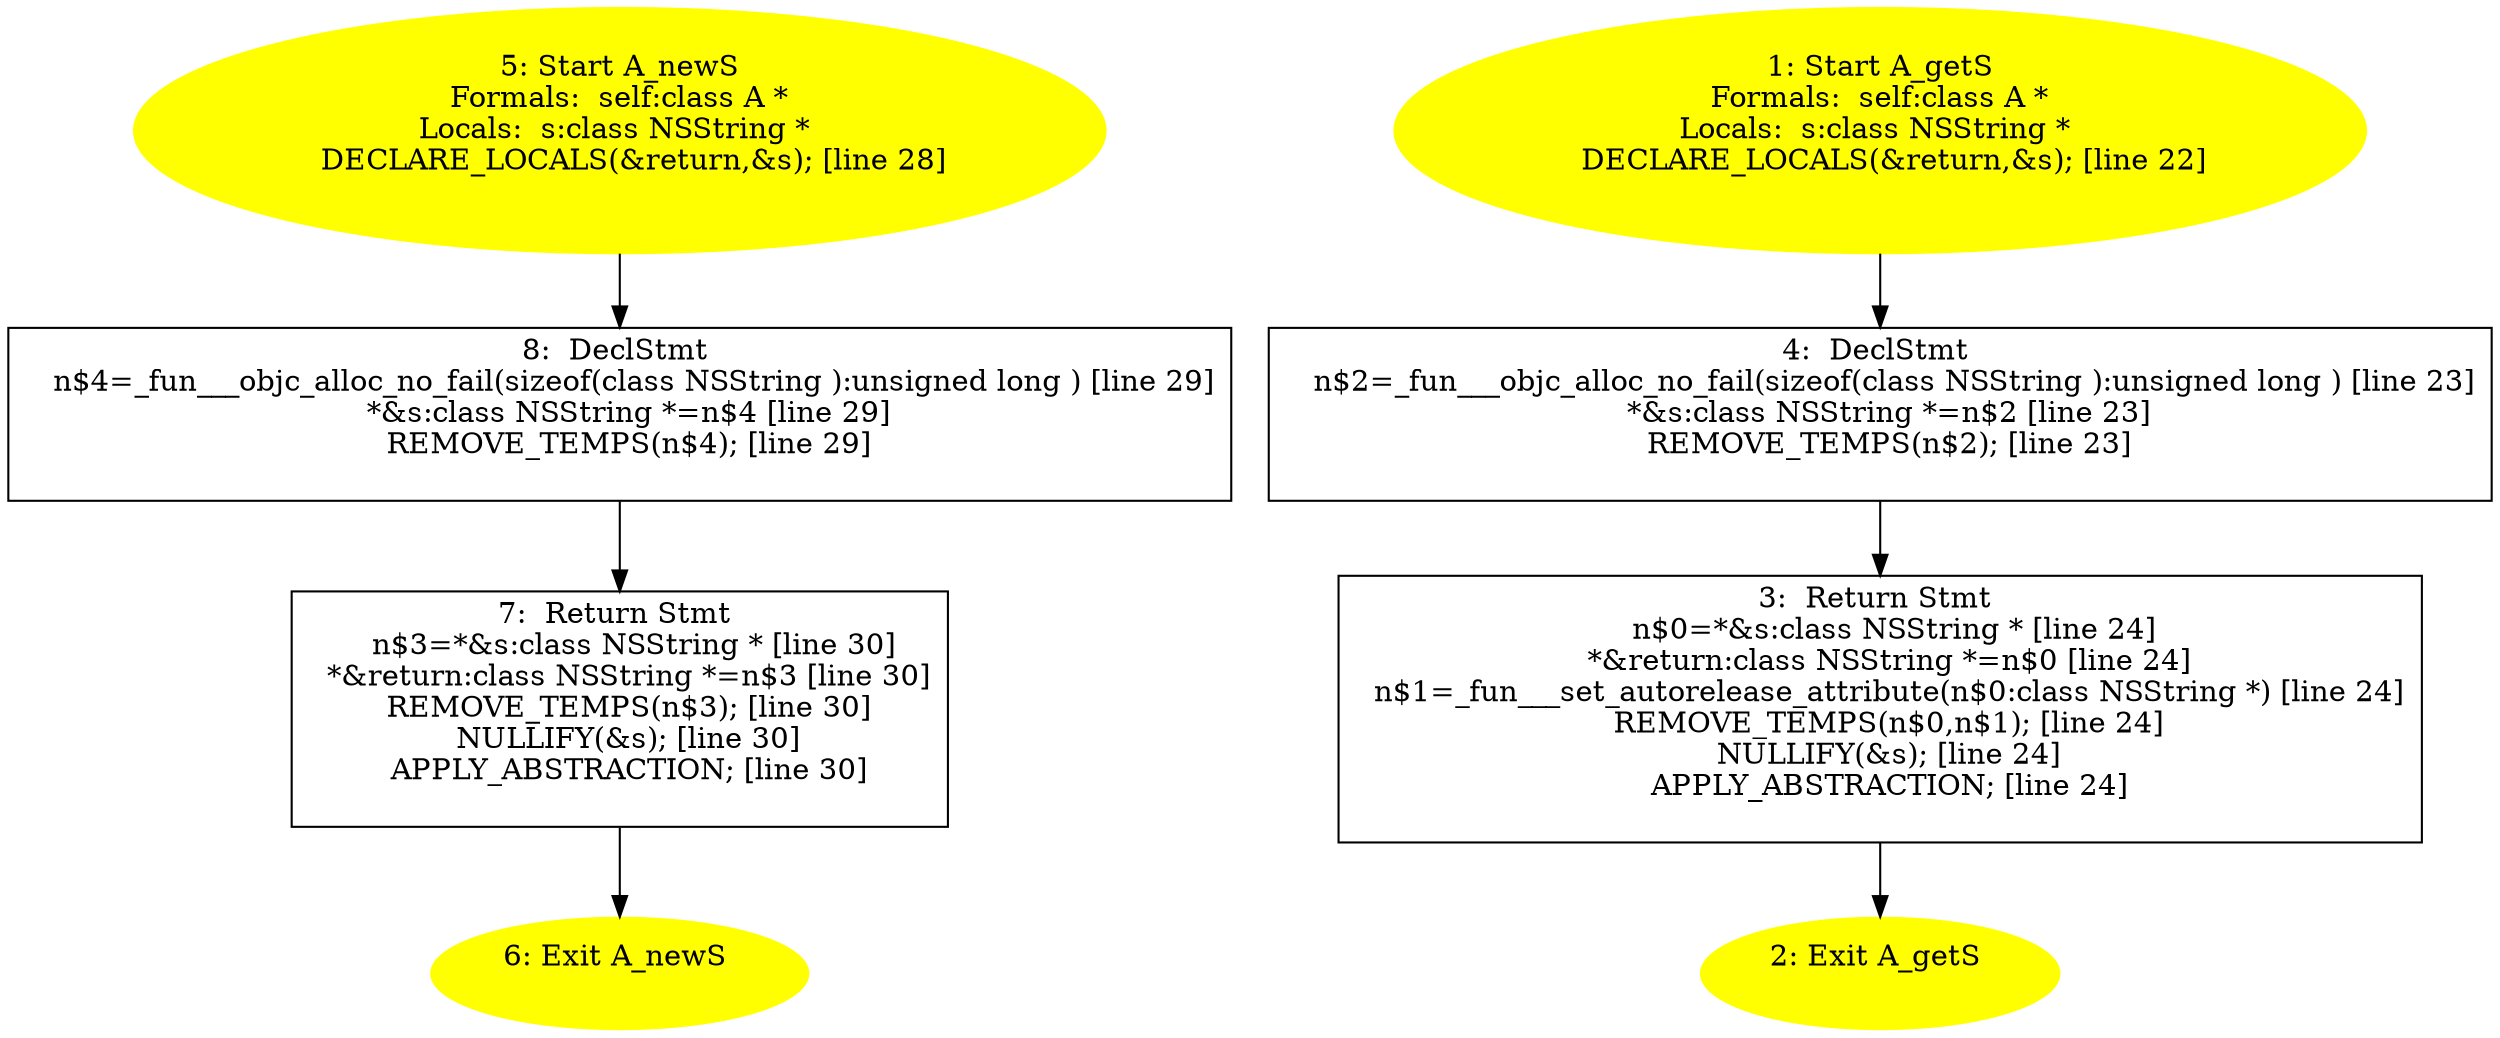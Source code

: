 digraph iCFG {
8 [label="8:  DeclStmt \n   n$4=_fun___objc_alloc_no_fail(sizeof(class NSString ):unsigned long ) [line 29]\n  *&s:class NSString *=n$4 [line 29]\n  REMOVE_TEMPS(n$4); [line 29]\n " shape="box"]
	

	 8 -> 7 ;
7 [label="7:  Return Stmt \n   n$3=*&s:class NSString * [line 30]\n  *&return:class NSString *=n$3 [line 30]\n  REMOVE_TEMPS(n$3); [line 30]\n  NULLIFY(&s); [line 30]\n  APPLY_ABSTRACTION; [line 30]\n " shape="box"]
	

	 7 -> 6 ;
6 [label="6: Exit A_newS \n  " color=yellow style=filled]
	

5 [label="5: Start A_newS\nFormals:  self:class A *\nLocals:  s:class NSString * \n   DECLARE_LOCALS(&return,&s); [line 28]\n " color=yellow style=filled]
	

	 5 -> 8 ;
4 [label="4:  DeclStmt \n   n$2=_fun___objc_alloc_no_fail(sizeof(class NSString ):unsigned long ) [line 23]\n  *&s:class NSString *=n$2 [line 23]\n  REMOVE_TEMPS(n$2); [line 23]\n " shape="box"]
	

	 4 -> 3 ;
3 [label="3:  Return Stmt \n   n$0=*&s:class NSString * [line 24]\n  *&return:class NSString *=n$0 [line 24]\n  n$1=_fun___set_autorelease_attribute(n$0:class NSString *) [line 24]\n  REMOVE_TEMPS(n$0,n$1); [line 24]\n  NULLIFY(&s); [line 24]\n  APPLY_ABSTRACTION; [line 24]\n " shape="box"]
	

	 3 -> 2 ;
2 [label="2: Exit A_getS \n  " color=yellow style=filled]
	

1 [label="1: Start A_getS\nFormals:  self:class A *\nLocals:  s:class NSString * \n   DECLARE_LOCALS(&return,&s); [line 22]\n " color=yellow style=filled]
	

	 1 -> 4 ;
}
